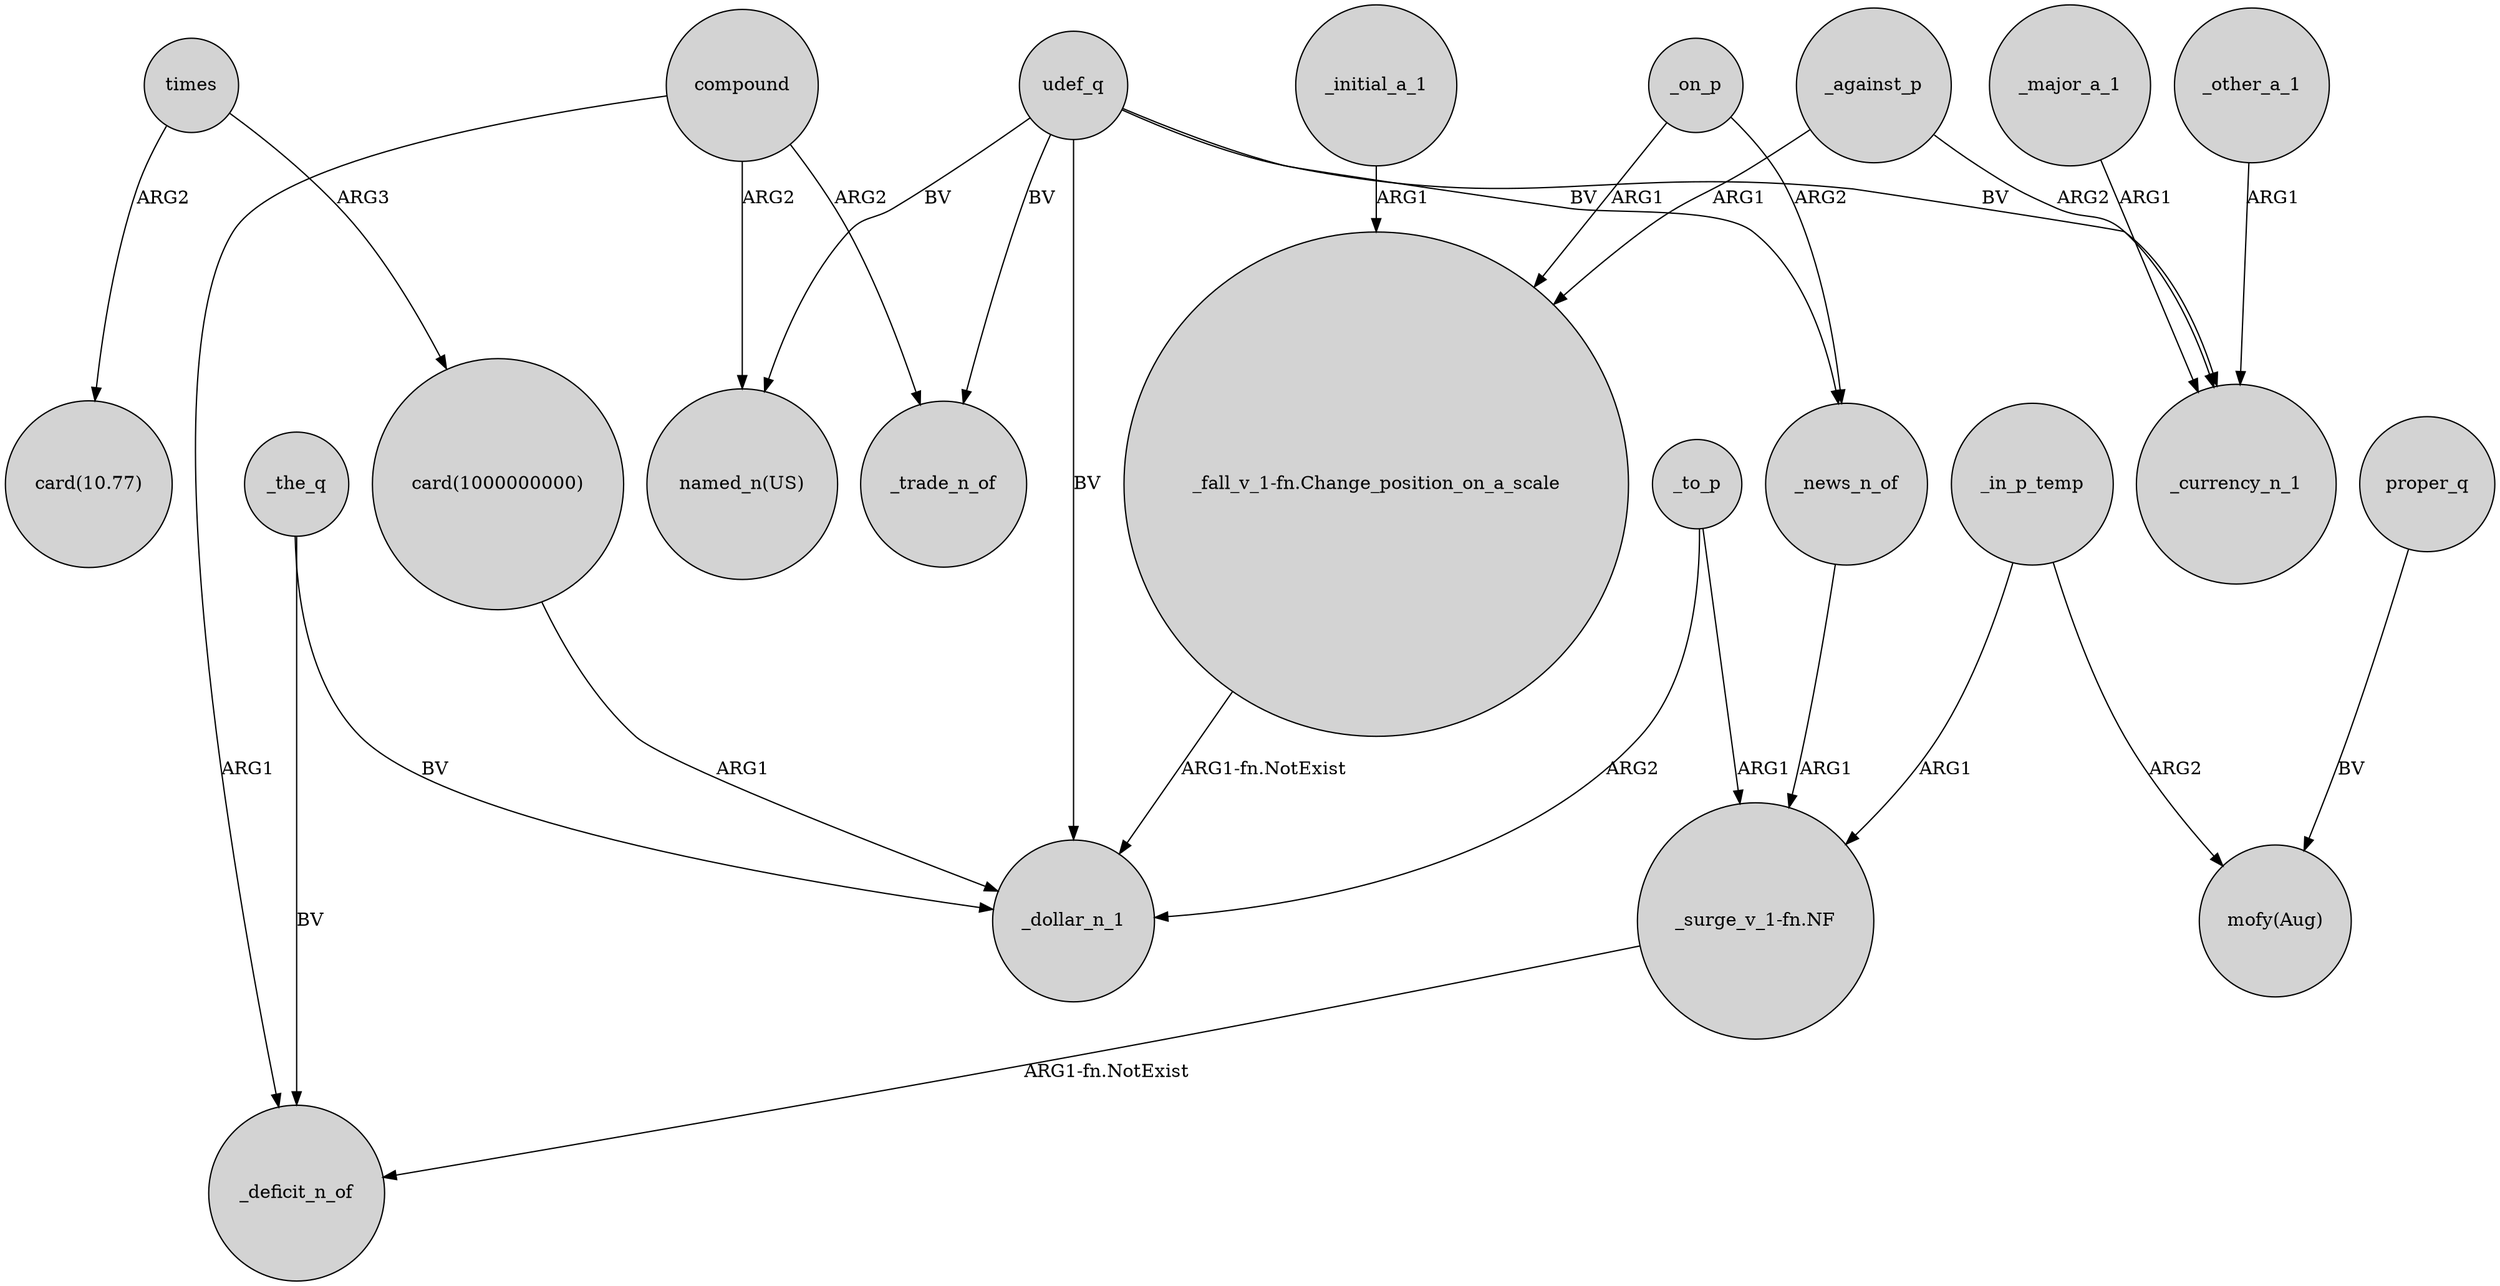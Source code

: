 digraph {
	node [shape=circle style=filled]
	_against_p -> _currency_n_1 [label=ARG2]
	udef_q -> _trade_n_of [label=BV]
	udef_q -> "named_n(US)" [label=BV]
	_to_p -> _dollar_n_1 [label=ARG2]
	_other_a_1 -> _currency_n_1 [label=ARG1]
	_initial_a_1 -> "_fall_v_1-fn.Change_position_on_a_scale" [label=ARG1]
	_to_p -> "_surge_v_1-fn.NF" [label=ARG1]
	_the_q -> _dollar_n_1 [label=BV]
	_in_p_temp -> "_surge_v_1-fn.NF" [label=ARG1]
	compound -> "named_n(US)" [label=ARG2]
	udef_q -> _currency_n_1 [label=BV]
	times -> "card(1000000000)" [label=ARG3]
	_against_p -> "_fall_v_1-fn.Change_position_on_a_scale" [label=ARG1]
	_in_p_temp -> "mofy(Aug)" [label=ARG2]
	_on_p -> "_fall_v_1-fn.Change_position_on_a_scale" [label=ARG1]
	compound -> _trade_n_of [label=ARG2]
	proper_q -> "mofy(Aug)" [label=BV]
	compound -> _deficit_n_of [label=ARG1]
	_major_a_1 -> _currency_n_1 [label=ARG1]
	_on_p -> _news_n_of [label=ARG2]
	_the_q -> _deficit_n_of [label=BV]
	udef_q -> _news_n_of [label=BV]
	_news_n_of -> "_surge_v_1-fn.NF" [label=ARG1]
	times -> "card(10.77)" [label=ARG2]
	"card(1000000000)" -> _dollar_n_1 [label=ARG1]
	"_surge_v_1-fn.NF" -> _deficit_n_of [label="ARG1-fn.NotExist"]
	"_fall_v_1-fn.Change_position_on_a_scale" -> _dollar_n_1 [label="ARG1-fn.NotExist"]
	udef_q -> _dollar_n_1 [label=BV]
}
